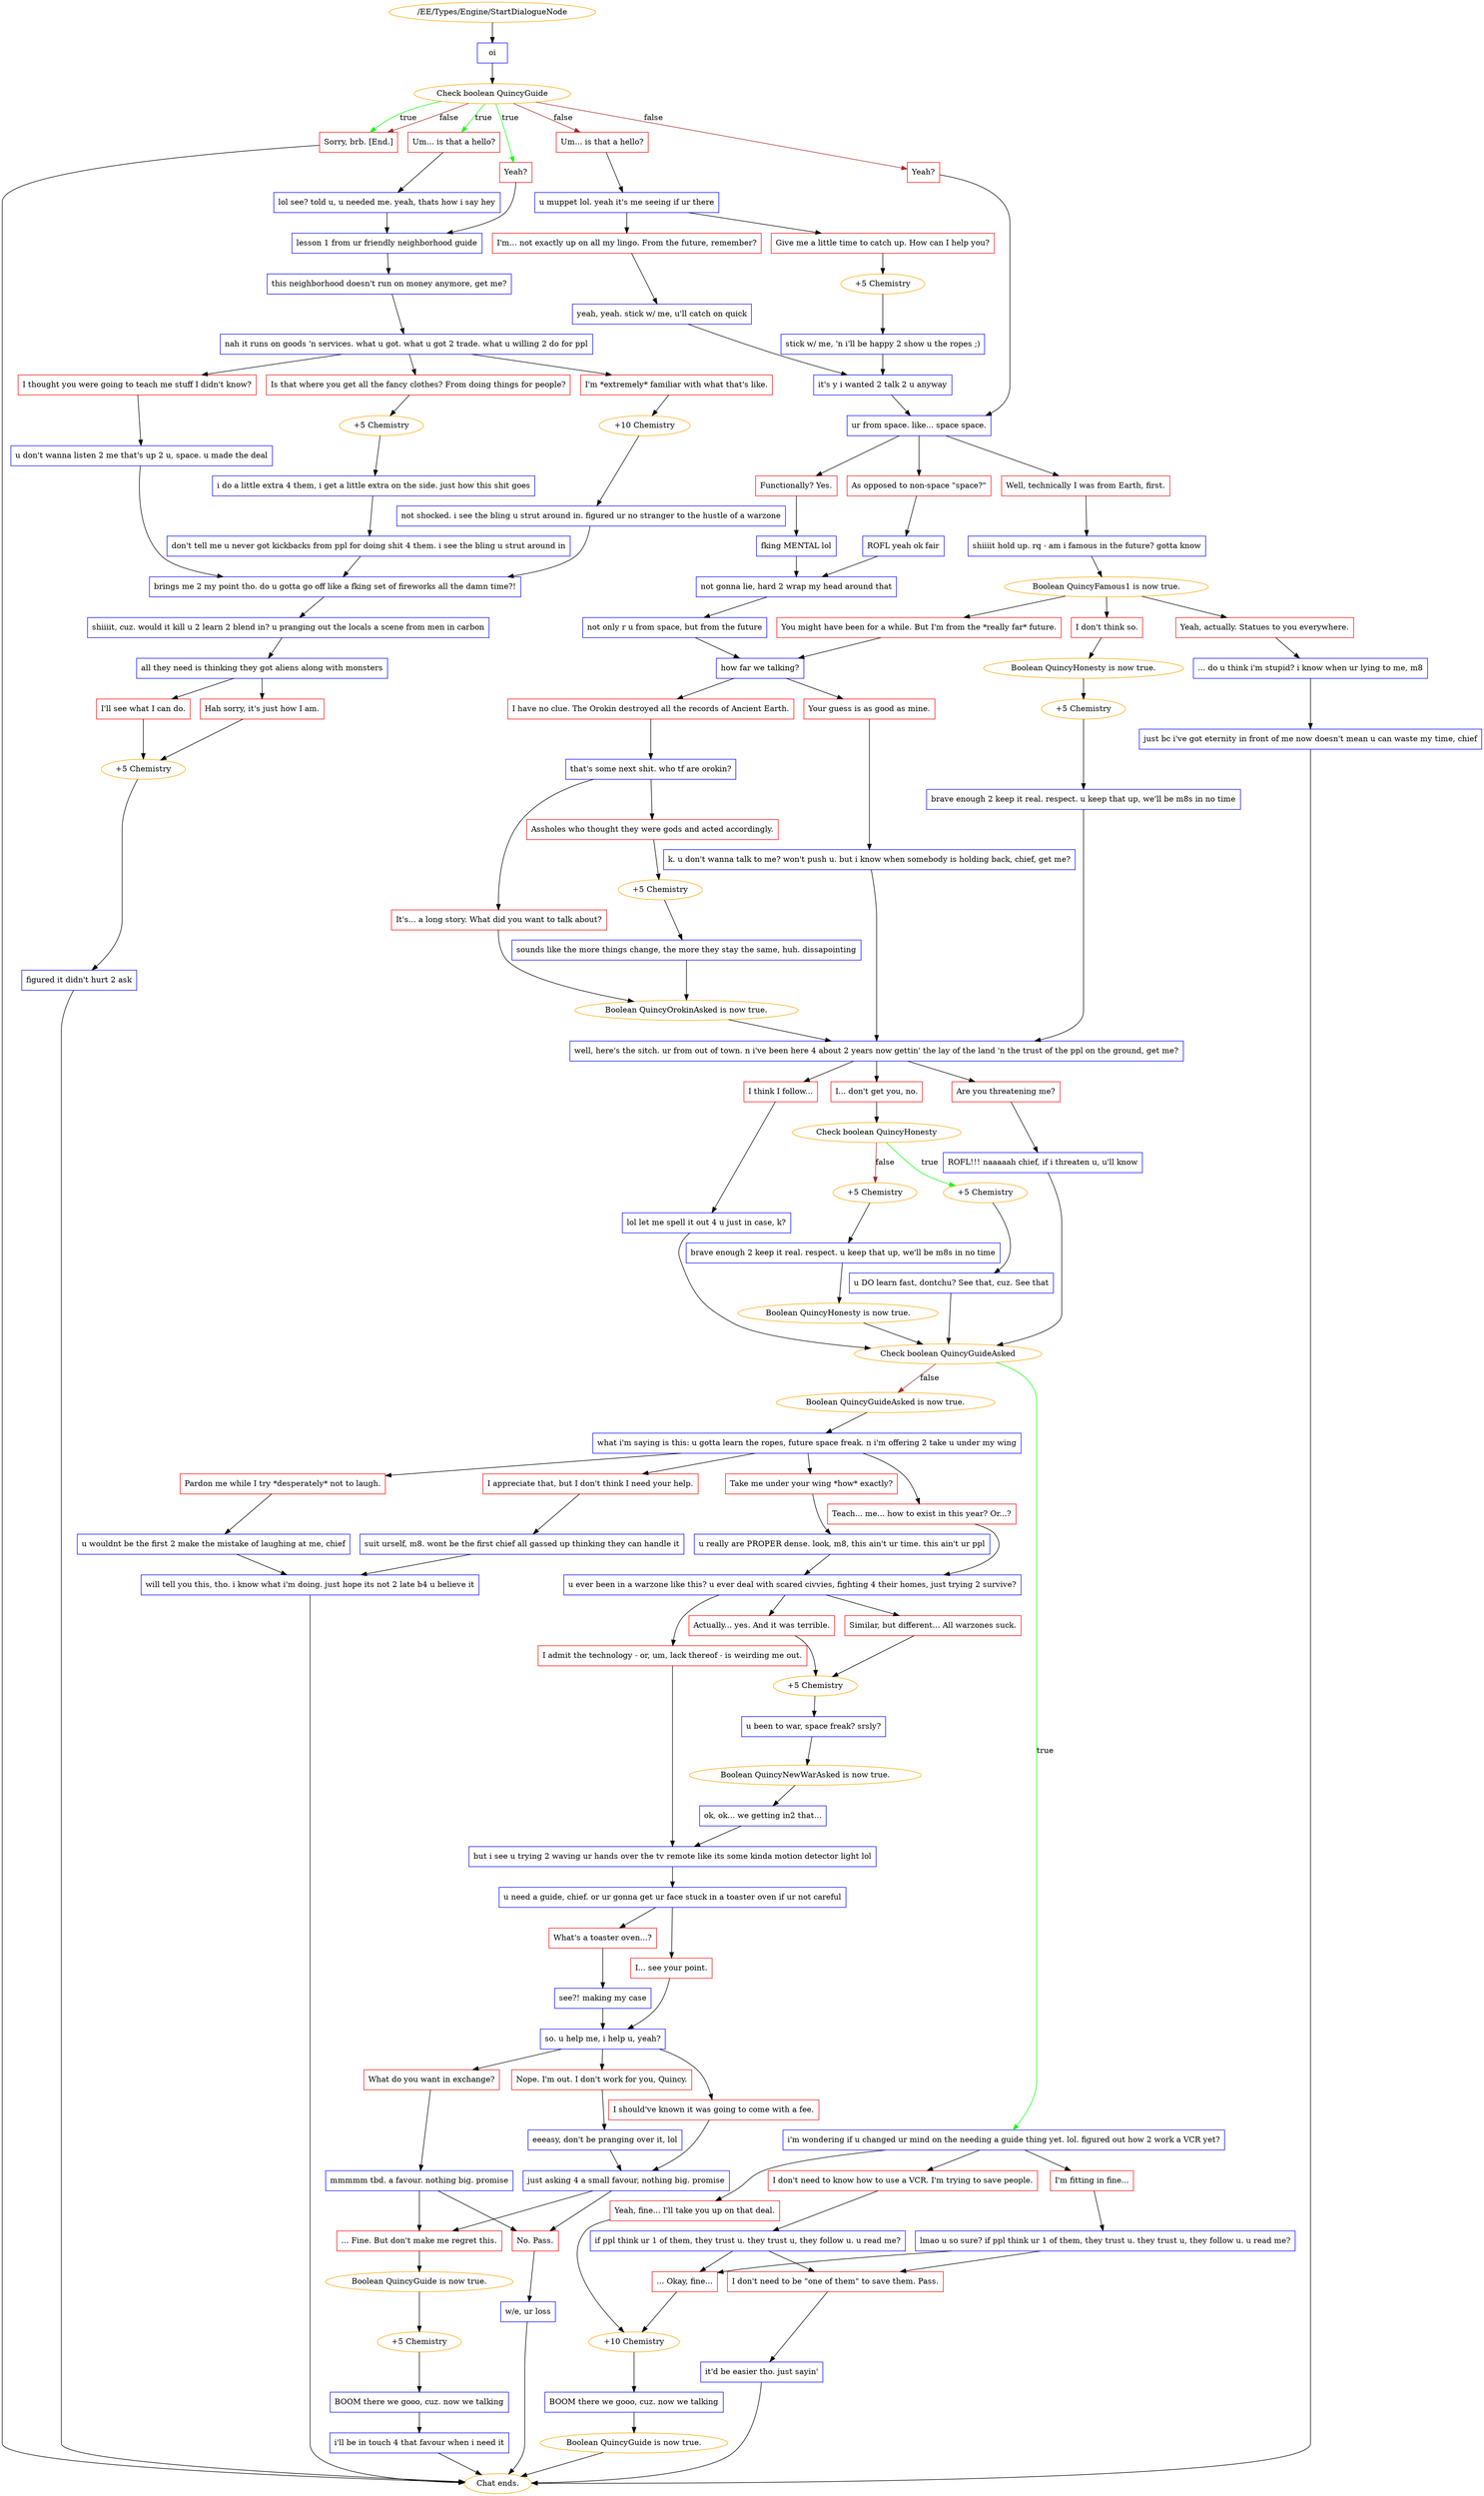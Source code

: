 digraph {
	0 [label="/EE/Types/Engine/StartDialogueNode",color=orange];
		0 -> 8;
	8 [label="oi",shape=box,color=blue];
		8 -> 2;
	2 [label="Check boolean QuincyGuide",color=orange];
		2 -> 5 [label=true,color=green];
		2 -> 3 [label=true,color=green];
		2 -> 4 [label=true,color=green];
		2 -> 5 [label=false,color=brown];
		2 -> 6 [label=false,color=brown];
		2 -> 7 [label=false,color=brown];
	5 [label="Sorry, brb. [End.]",shape=box,color=red];
		5 -> "Chat ends.";
	3 [label="Um... is that a hello?",shape=box,color=red];
		3 -> 10;
	4 [label="Yeah?",shape=box,color=red];
		4 -> 11;
	6 [label="Um... is that a hello?",shape=box,color=red];
		6 -> 9;
	7 [label="Yeah?",shape=box,color=red];
		7 -> 18;
	"Chat ends." [color=orange];
	10 [label="lol see? told u, u needed me. yeah, thats how i say hey",shape=box,color=blue];
		10 -> 11;
	11 [label="lesson 1 from ur friendly neighborhood guide",shape=box,color=blue];
		11 -> 19;
	9 [label="u muppet lol. yeah it's me seeing if ur there",shape=box,color=blue];
		9 -> 13;
		9 -> 12;
	18 [label="ur from space. like... space space.",shape=box,color=blue];
		18 -> 41;
		18 -> 40;
		18 -> 39;
	19 [label="this neighborhood doesn't run on money anymore, get me?",shape=box,color=blue];
		19 -> 20;
	13 [label="I'm... not exactly up on all my lingo. From the future, remember?",shape=box,color=red];
		13 -> 17;
	12 [label="Give me a little time to catch up. How can I help you?",shape=box,color=red];
		12 -> 16;
	41 [label="As opposed to non-space \"space?\"",shape=box,color=red];
		41 -> 44;
	40 [label="Functionally? Yes.",shape=box,color=red];
		40 -> 43;
	39 [label="Well, technically I was from Earth, first.",shape=box,color=red];
		39 -> 42;
	20 [label="nah it runs on goods 'n services. what u got. what u got 2 trade. what u willing 2 do for ppl",shape=box,color=blue];
		20 -> 21;
		20 -> 22;
		20 -> 23;
	17 [label="yeah, yeah. stick w/ me, u'll catch on quick",shape=box,color=blue];
		17 -> 14;
	16 [label="+5 Chemistry",color=orange];
		16 -> 15;
	44 [label="ROFL yeah ok fair",shape=box,color=blue];
		44 -> 45;
	43 [label="fking MENTAL lol",shape=box,color=blue];
		43 -> 45;
	42 [label="shiiiit hold up. rq - am i famous in the future? gotta know",shape=box,color=blue];
		42 -> 47;
	21 [label="Is that where you get all the fancy clothes? From doing things for people?",shape=box,color=red];
		21 -> 26;
	22 [label="I'm *extremely* familiar with what that's like.",shape=box,color=red];
		22 -> 28;
	23 [label="I thought you were going to teach me stuff I didn't know?",shape=box,color=red];
		23 -> 29;
	14 [label="it's y i wanted 2 talk 2 u anyway",shape=box,color=blue];
		14 -> 18;
	15 [label="stick w/ me, 'n i'll be happy 2 show u the ropes ;)",shape=box,color=blue];
		15 -> 14;
	45 [label="not gonna lie, hard 2 wrap my head around that",shape=box,color=blue];
		45 -> 46;
	47 [label="Boolean QuincyFamous1 is now true.",color=orange];
		47 -> 48;
		47 -> 49;
		47 -> 50;
	26 [label="+5 Chemistry",color=orange];
		26 -> 24;
	28 [label="+10 Chemistry",color=orange];
		28 -> 27;
	29 [label="u don't wanna listen 2 me that's up 2 u, space. u made the deal",shape=box,color=blue];
		29 -> 30;
	46 [label="not only r u from space, but from the future",shape=box,color=blue];
		46 -> 57;
	48 [label="Yeah, actually. Statues to you everywhere.",shape=box,color=red];
		48 -> 51;
	49 [label="I don't think so.",shape=box,color=red];
		49 -> 54;
	50 [label="You might have been for a while. But I'm from the *really far* future.",shape=box,color=red];
		50 -> 57;
	24 [label="i do a little extra 4 them, i get a little extra on the side. just how this shit goes",shape=box,color=blue];
		24 -> 25;
	27 [label="not shocked. i see the bling u strut around in. figured ur no stranger to the hustle of a warzone",shape=box,color=blue];
		27 -> 30;
	30 [label="brings me 2 my point tho. do u gotta go off like a fking set of fireworks all the damn time?!",shape=box,color=blue];
		30 -> 31;
	57 [label="how far we talking?",shape=box,color=blue];
		57 -> 58;
		57 -> 59;
	51 [label="... do u think i'm stupid? i know when ur lying to me, m8",shape=box,color=blue];
		51 -> 52;
	54 [label="Boolean QuincyHonesty is now true.",color=orange];
		54 -> 56;
	25 [label="don't tell me u never got kickbacks from ppl for doing shit 4 them. i see the bling u strut around in",shape=box,color=blue];
		25 -> 30;
	31 [label="shiiiit, cuz. would it kill u 2 learn 2 blend in? u pranging out the locals a scene from men in carbon",shape=box,color=blue];
		31 -> 32;
	58 [label="Your guess is as good as mine.",shape=box,color=red];
		58 -> 61;
	59 [label="I have no clue. The Orokin destroyed all the records of Ancient Earth.",shape=box,color=red];
		59 -> 60;
	52 [label="just bc i've got eternity in front of me now doesn't mean u can waste my time, chief",shape=box,color=blue];
		52 -> "Chat ends.";
	56 [label="+5 Chemistry",color=orange];
		56 -> 55;
	32 [label="all they need is thinking they got aliens along with monsters",shape=box,color=blue];
		32 -> 33;
		32 -> 34;
	61 [label="k. u don't wanna talk to me? won't push u. but i know when somebody is holding back, chief, get me?",shape=box,color=blue];
		61 -> 67;
	60 [label="that's some next shit. who tf are orokin?",shape=box,color=blue];
		60 -> 62;
		60 -> 63;
	"Chat ends." [color=orange];
	55 [label="brave enough 2 keep it real. respect. u keep that up, we'll be m8s in no time",shape=box,color=blue];
		55 -> 67;
	33 [label="I'll see what I can do.",shape=box,color=red];
		33 -> 36;
	34 [label="Hah sorry, it's just how I am.",shape=box,color=red];
		34 -> 36;
	67 [label="well, here's the sitch. ur from out of town. n i've been here 4 about 2 years now gettin' the lay of the land 'n the trust of the ppl on the ground, get me?",shape=box,color=blue];
		67 -> 68;
		67 -> 69;
		67 -> 70;
	62 [label="It's... a long story. What did you want to talk about?",shape=box,color=red];
		62 -> 66;
	63 [label="Assholes who thought they were gods and acted accordingly.",shape=box,color=red];
		63 -> 65;
	36 [label="+5 Chemistry",color=orange];
		36 -> 35;
	68 [label="I... don't get you, no.",shape=box,color=red];
		68 -> 71;
	69 [label="Are you threatening me?",shape=box,color=red];
		69 -> 74;
	70 [label="I think I follow...",shape=box,color=red];
		70 -> 75;
	66 [label="Boolean QuincyOrokinAsked is now true.",color=orange];
		66 -> 67;
	65 [label="+5 Chemistry",color=orange];
		65 -> 64;
	35 [label="figured it didn't hurt 2 ask",shape=box,color=blue];
		35 -> "Chat ends.";
	71 [label="Check boolean QuincyHonesty",color=orange];
		71 -> 77 [label=true,color=green];
		71 -> 1932 [label=false,color=brown];
	74 [label="ROFL!!! naaaaah chief, if i threaten u, u'll know",shape=box,color=blue];
		74 -> 78;
	75 [label="lol let me spell it out 4 u just in case, k?",shape=box,color=blue];
		75 -> 78;
	64 [label="sounds like the more things change, the more they stay the same, huh. dissapointing",shape=box,color=blue];
		64 -> 66;
	"Chat ends." [color=orange];
	77 [label="+5 Chemistry",color=orange];
		77 -> 72;
	1932 [label="+5 Chemistry",color=orange];
		1932 -> 73;
	78 [label="Check boolean QuincyGuideAsked",color=orange];
		78 -> 79 [label=true,color=green];
		78 -> 80 [label=false,color=brown];
	72 [label="u DO learn fast, dontchu? See that, cuz. See that",shape=box,color=blue];
		72 -> 78;
	73 [label="brave enough 2 keep it real. respect. u keep that up, we'll be m8s in no time",shape=box,color=blue];
		73 -> 76;
	79 [label="i'm wondering if u changed ur mind on the needing a guide thing yet. lol. figured out how 2 work a VCR yet?",shape=box,color=blue];
		79 -> 82;
		79 -> 83;
		79 -> 84;
	80 [label="Boolean QuincyGuideAsked is now true.",color=orange];
		80 -> 81;
	76 [label="Boolean QuincyHonesty is now true.",color=orange];
		76 -> 78;
	82 [label="Yeah, fine... I'll take you up on that deal.",shape=box,color=red];
		82 -> 91;
	83 [label="I'm fitting in fine...",shape=box,color=red];
		83 -> 85;
	84 [label="I don't need to know how to use a VCR. I'm trying to save people.",shape=box,color=red];
		84 -> 86;
	81 [label="what i'm saying is this: u gotta learn the ropes, future space freak. n i'm offering 2 take u under my wing",shape=box,color=blue];
		81 -> 95;
		81 -> 96;
		81 -> 97;
		81 -> 98;
	91 [label="+10 Chemistry",color=orange];
		91 -> 90;
	85 [label="lmao u so sure? if ppl think ur 1 of them, they trust u. they trust u, they follow u. u read me?",shape=box,color=blue];
		85 -> 87;
		85 -> 88;
	86 [label="if ppl think ur 1 of them, they trust u. they trust u, they follow u. u read me?",shape=box,color=blue];
		86 -> 87;
		86 -> 88;
	95 [label="Teach... me... how to exist in this year? Or...?",shape=box,color=red];
		95 -> 104;
	96 [label="Take me under your wing *how* exactly?",shape=box,color=red];
		96 -> 103;
	97 [label="Pardon me while I try *desperately* not to laugh.",shape=box,color=red];
		97 -> 99;
	98 [label="I appreciate that, but I don't think I need your help.",shape=box,color=red];
		98 -> 100;
	90 [label="BOOM there we gooo, cuz. now we talking",shape=box,color=blue];
		90 -> 92;
	87 [label="... Okay, fine...",shape=box,color=red];
		87 -> 91;
	88 [label="I don't need to be \"one of them\" to save them. Pass.",shape=box,color=red];
		88 -> 89;
	104 [label="u ever been in a warzone like this? u ever deal with scared civvies, fighting 4 their homes, just trying 2 survive?",shape=box,color=blue];
		104 -> 106;
		104 -> 107;
		104 -> 108;
	103 [label="u really are PROPER dense. look, m8, this ain't ur time. this ain't ur ppl",shape=box,color=blue];
		103 -> 104;
	99 [label="u wouldnt be the first 2 make the mistake of laughing at me, chief",shape=box,color=blue];
		99 -> 101;
	100 [label="suit urself, m8. wont be the first chief all gassed up thinking they can handle it",shape=box,color=blue];
		100 -> 101;
	92 [label="Boolean QuincyGuide is now true.",color=orange];
		92 -> "Chat ends.";
	89 [label="it'd be easier tho. just sayin'",shape=box,color=blue];
		89 -> "Chat ends.";
	106 [label="I admit the technology - or, um, lack thereof - is weirding me out.",shape=box,color=red];
		106 -> 112;
	107 [label="Similar, but different... All warzones suck.",shape=box,color=red];
		107 -> 111;
	108 [label="Actually... yes. And it was terrible.",shape=box,color=red];
		108 -> 111;
	101 [label="will tell you this, tho. i know what i'm doing. just hope its not 2 late b4 u believe it",shape=box,color=blue];
		101 -> "Chat ends.";
	"Chat ends." [color=orange];
	"Chat ends." [color=orange];
	112 [label="but i see u trying 2 waving ur hands over the tv remote like its some kinda motion detector light lol",shape=box,color=blue];
		112 -> 113;
	111 [label="+5 Chemistry",color=orange];
		111 -> 105;
	"Chat ends." [color=orange];
	113 [label="u need a guide, chief. or ur gonna get ur face stuck in a toaster oven if ur not careful",shape=box,color=blue];
		113 -> 114;
		113 -> 115;
	105 [label="u been to war, space freak? srsly?",shape=box,color=blue];
		105 -> 109;
	114 [label="What's a toaster oven...?",shape=box,color=red];
		114 -> 116;
	115 [label="I... see your point.",shape=box,color=red];
		115 -> 117;
	109 [label="Boolean QuincyNewWarAsked is now true.",color=orange];
		109 -> 110;
	116 [label="see?! making my case",shape=box,color=blue];
		116 -> 117;
	117 [label="so. u help me, i help u, yeah?",shape=box,color=blue];
		117 -> 118;
		117 -> 119;
		117 -> 120;
	110 [label="ok, ok... we getting in2 that...",shape=box,color=blue];
		110 -> 112;
	118 [label="What do you want in exchange?",shape=box,color=red];
		118 -> 123;
	119 [label="I should've known it was going to come with a fee.",shape=box,color=red];
		119 -> 122;
	120 [label="Nope. I'm out. I don't work for you, Quincy.",shape=box,color=red];
		120 -> 121;
	123 [label="mmmmm tbd. a favour. nothing big. promise",shape=box,color=blue];
		123 -> 124;
		123 -> 125;
	122 [label="just asking 4 a small favour, nothing big. promise",shape=box,color=blue];
		122 -> 124;
		122 -> 125;
	121 [label="eeeasy, don't be pranging over it, lol",shape=box,color=blue];
		121 -> 122;
	124 [label="... Fine. But don't make me regret this.",shape=box,color=red];
		124 -> 126;
	125 [label="No. Pass.",shape=box,color=red];
		125 -> 127;
	126 [label="Boolean QuincyGuide is now true.",color=orange];
		126 -> 130;
	127 [label="w/e, ur loss",shape=box,color=blue];
		127 -> "Chat ends.";
	130 [label="+5 Chemistry",color=orange];
		130 -> 128;
	"Chat ends." [color=orange];
	128 [label="BOOM there we gooo, cuz. now we talking",shape=box,color=blue];
		128 -> 131;
	131 [label="i'll be in touch 4 that favour when i need it",shape=box,color=blue];
		131 -> "Chat ends.";
	"Chat ends." [color=orange];
}